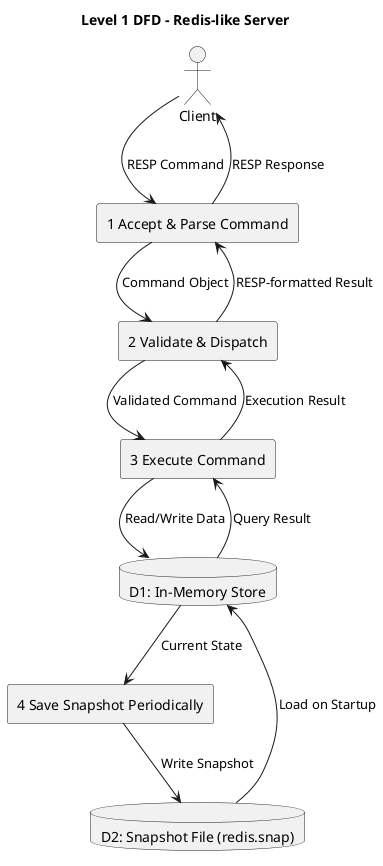@startuml
title Level 1 DFD - Redis-like Server

' External
actor "Client" as Client

' Processes
rectangle "1 Accept & Parse Command" as Parse
rectangle "2 Validate & Dispatch" as Dispatch
rectangle "3 Execute Command" as Execute
rectangle "4 Save Snapshot Periodically" as SnapshotSaver

' Data Stores
database "D1: In-Memory Store" as MemStore
database "D2: Snapshot File (redis.snap)" as Snapshot

' Flows
Client --> Parse : RESP Command
Parse --> Dispatch : Command Object
Dispatch --> Execute : Validated Command
Execute --> MemStore : Read/Write Data
MemStore --> Execute : Query Result
Execute --> Dispatch : Execution Result
Dispatch --> Parse : RESP-formatted Result
Parse --> Client : RESP Response

' Snapshot flows
MemStore --> SnapshotSaver : Current State
SnapshotSaver --> Snapshot : Write Snapshot
Snapshot --> MemStore : Load on Startup

@enduml
